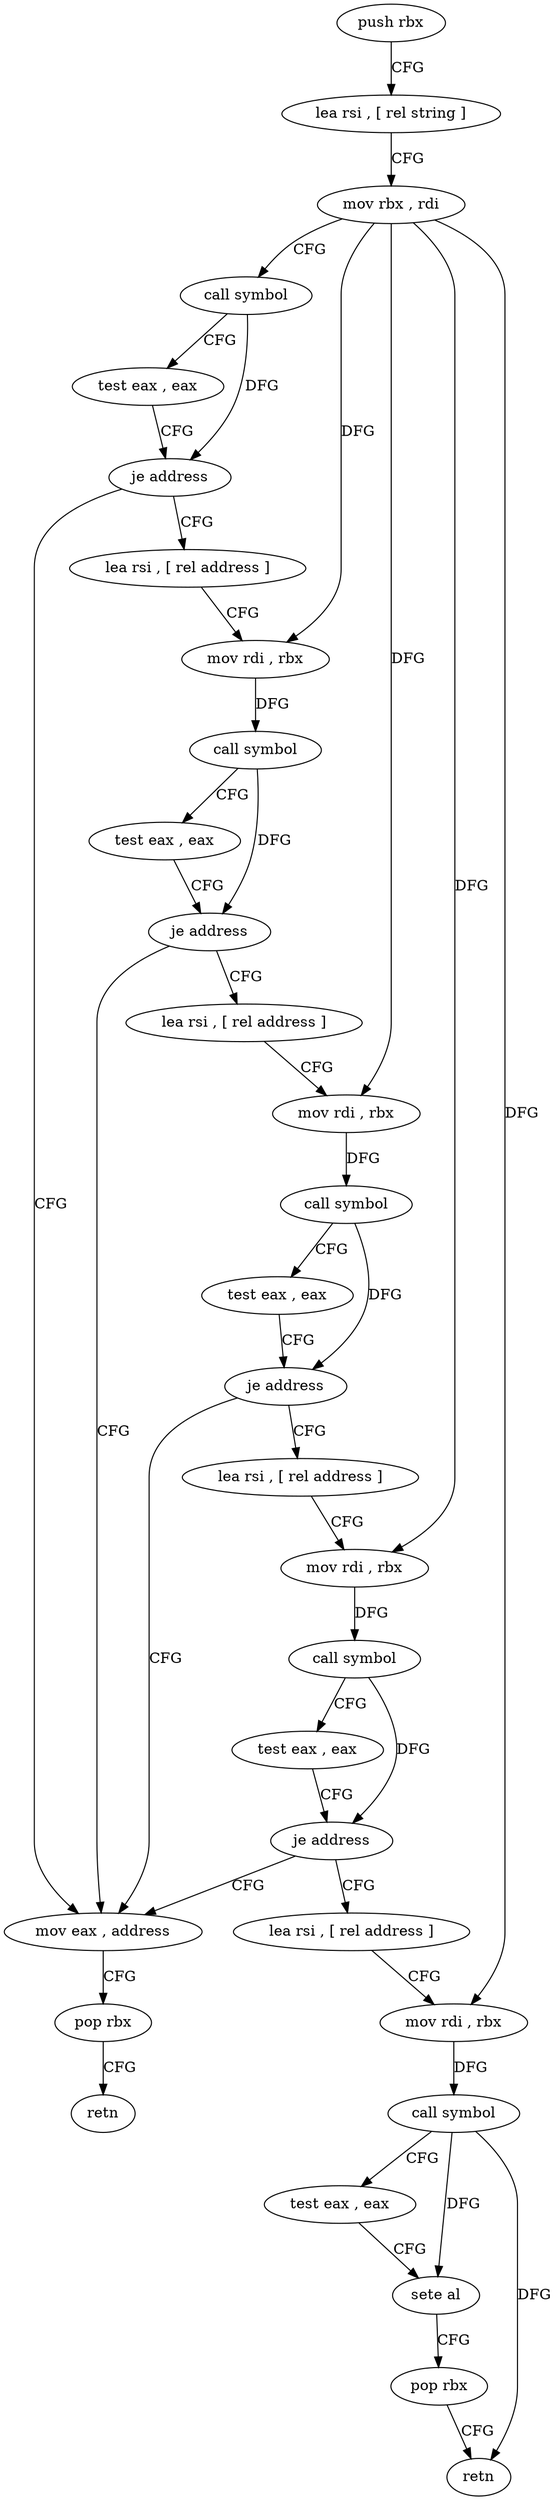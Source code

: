 digraph "func" {
"165664" [label = "push rbx" ]
"165665" [label = "lea rsi , [ rel string ]" ]
"165672" [label = "mov rbx , rdi" ]
"165675" [label = "call symbol" ]
"165680" [label = "test eax , eax" ]
"165682" [label = "je address" ]
"165768" [label = "mov eax , address" ]
"165684" [label = "lea rsi , [ rel address ]" ]
"165773" [label = "pop rbx" ]
"165774" [label = "retn" ]
"165691" [label = "mov rdi , rbx" ]
"165694" [label = "call symbol" ]
"165699" [label = "test eax , eax" ]
"165701" [label = "je address" ]
"165703" [label = "lea rsi , [ rel address ]" ]
"165710" [label = "mov rdi , rbx" ]
"165713" [label = "call symbol" ]
"165718" [label = "test eax , eax" ]
"165720" [label = "je address" ]
"165722" [label = "lea rsi , [ rel address ]" ]
"165729" [label = "mov rdi , rbx" ]
"165732" [label = "call symbol" ]
"165737" [label = "test eax , eax" ]
"165739" [label = "je address" ]
"165741" [label = "lea rsi , [ rel address ]" ]
"165748" [label = "mov rdi , rbx" ]
"165751" [label = "call symbol" ]
"165756" [label = "test eax , eax" ]
"165758" [label = "sete al" ]
"165761" [label = "pop rbx" ]
"165762" [label = "retn" ]
"165664" -> "165665" [ label = "CFG" ]
"165665" -> "165672" [ label = "CFG" ]
"165672" -> "165675" [ label = "CFG" ]
"165672" -> "165691" [ label = "DFG" ]
"165672" -> "165710" [ label = "DFG" ]
"165672" -> "165729" [ label = "DFG" ]
"165672" -> "165748" [ label = "DFG" ]
"165675" -> "165680" [ label = "CFG" ]
"165675" -> "165682" [ label = "DFG" ]
"165680" -> "165682" [ label = "CFG" ]
"165682" -> "165768" [ label = "CFG" ]
"165682" -> "165684" [ label = "CFG" ]
"165768" -> "165773" [ label = "CFG" ]
"165684" -> "165691" [ label = "CFG" ]
"165773" -> "165774" [ label = "CFG" ]
"165691" -> "165694" [ label = "DFG" ]
"165694" -> "165699" [ label = "CFG" ]
"165694" -> "165701" [ label = "DFG" ]
"165699" -> "165701" [ label = "CFG" ]
"165701" -> "165768" [ label = "CFG" ]
"165701" -> "165703" [ label = "CFG" ]
"165703" -> "165710" [ label = "CFG" ]
"165710" -> "165713" [ label = "DFG" ]
"165713" -> "165718" [ label = "CFG" ]
"165713" -> "165720" [ label = "DFG" ]
"165718" -> "165720" [ label = "CFG" ]
"165720" -> "165768" [ label = "CFG" ]
"165720" -> "165722" [ label = "CFG" ]
"165722" -> "165729" [ label = "CFG" ]
"165729" -> "165732" [ label = "DFG" ]
"165732" -> "165737" [ label = "CFG" ]
"165732" -> "165739" [ label = "DFG" ]
"165737" -> "165739" [ label = "CFG" ]
"165739" -> "165768" [ label = "CFG" ]
"165739" -> "165741" [ label = "CFG" ]
"165741" -> "165748" [ label = "CFG" ]
"165748" -> "165751" [ label = "DFG" ]
"165751" -> "165756" [ label = "CFG" ]
"165751" -> "165758" [ label = "DFG" ]
"165751" -> "165762" [ label = "DFG" ]
"165756" -> "165758" [ label = "CFG" ]
"165758" -> "165761" [ label = "CFG" ]
"165761" -> "165762" [ label = "CFG" ]
}
